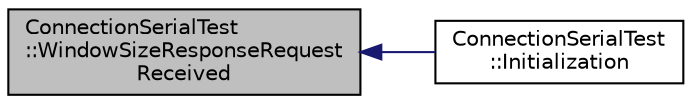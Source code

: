 digraph "ConnectionSerialTest::WindowSizeResponseRequestReceived"
{
 // INTERACTIVE_SVG=YES
  edge [fontname="Helvetica",fontsize="10",labelfontname="Helvetica",labelfontsize="10"];
  node [fontname="Helvetica",fontsize="10",shape=record];
  rankdir="LR";
  Node108 [label="ConnectionSerialTest\l::WindowSizeResponseRequest\lReceived",height=0.2,width=0.4,color="black", fillcolor="grey75", style="filled", fontcolor="black"];
  Node108 -> Node109 [dir="back",color="midnightblue",fontsize="10",style="solid",fontname="Helvetica"];
  Node109 [label="ConnectionSerialTest\l::Initialization",height=0.2,width=0.4,color="black", fillcolor="white", style="filled",URL="$d9/d48/class_connection_serial_test.html#a26fb3b0e6062367281e961eb4ebb19db"];
}
